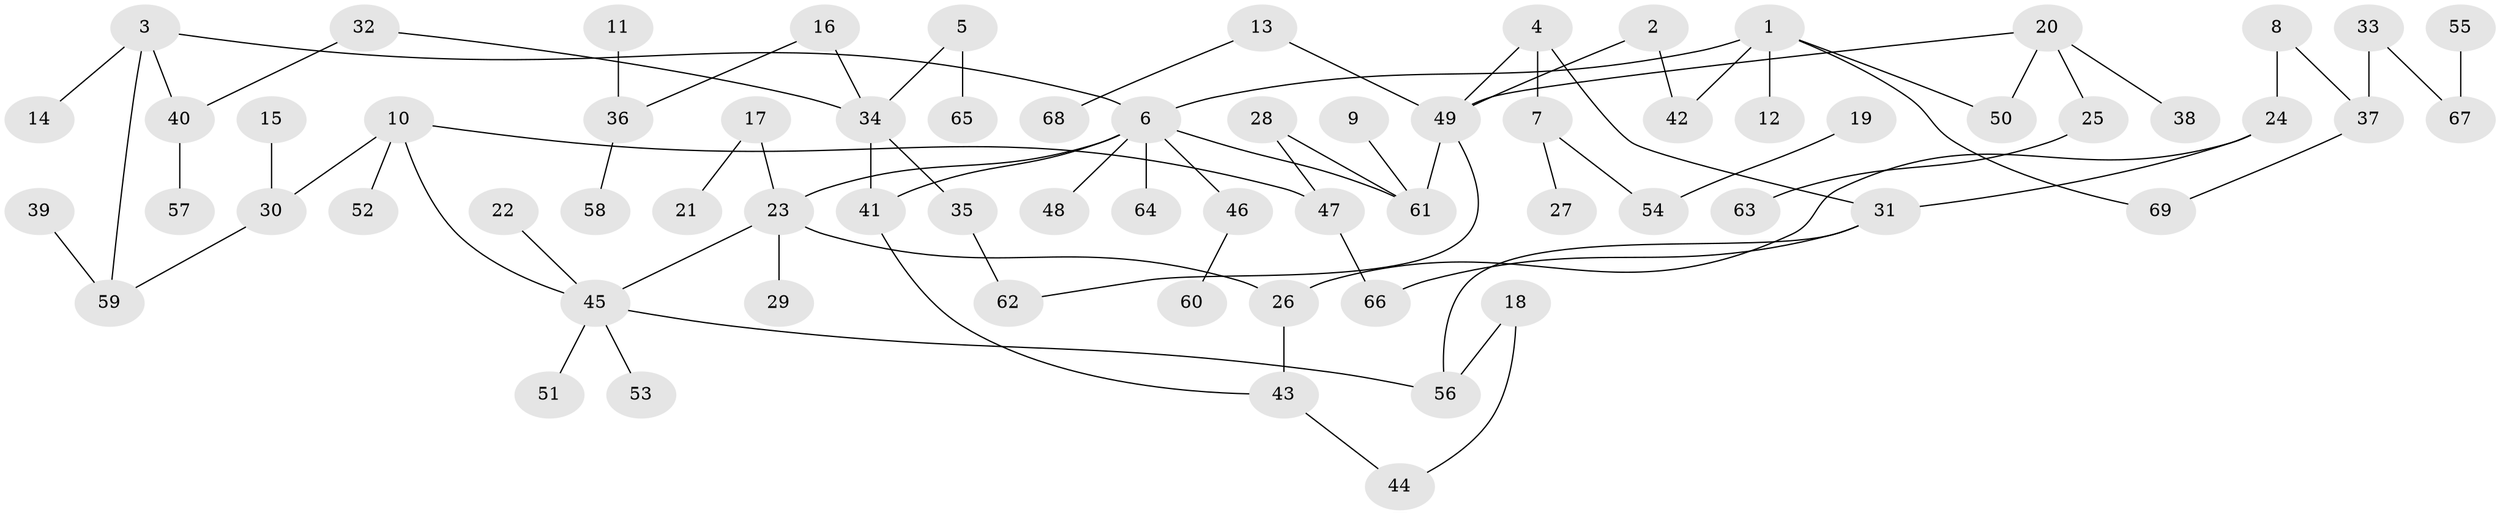 // original degree distribution, {7: 0.014492753623188406, 6: 0.014492753623188406, 8: 0.007246376811594203, 2: 0.2826086956521739, 1: 0.41304347826086957, 5: 0.036231884057971016, 3: 0.17391304347826086, 4: 0.057971014492753624}
// Generated by graph-tools (version 1.1) at 2025/36/03/04/25 23:36:09]
// undirected, 69 vertices, 80 edges
graph export_dot {
  node [color=gray90,style=filled];
  1;
  2;
  3;
  4;
  5;
  6;
  7;
  8;
  9;
  10;
  11;
  12;
  13;
  14;
  15;
  16;
  17;
  18;
  19;
  20;
  21;
  22;
  23;
  24;
  25;
  26;
  27;
  28;
  29;
  30;
  31;
  32;
  33;
  34;
  35;
  36;
  37;
  38;
  39;
  40;
  41;
  42;
  43;
  44;
  45;
  46;
  47;
  48;
  49;
  50;
  51;
  52;
  53;
  54;
  55;
  56;
  57;
  58;
  59;
  60;
  61;
  62;
  63;
  64;
  65;
  66;
  67;
  68;
  69;
  1 -- 6 [weight=1.0];
  1 -- 12 [weight=1.0];
  1 -- 42 [weight=1.0];
  1 -- 50 [weight=1.0];
  1 -- 69 [weight=1.0];
  2 -- 42 [weight=1.0];
  2 -- 49 [weight=1.0];
  3 -- 6 [weight=1.0];
  3 -- 14 [weight=1.0];
  3 -- 40 [weight=1.0];
  3 -- 59 [weight=1.0];
  4 -- 7 [weight=1.0];
  4 -- 31 [weight=1.0];
  4 -- 49 [weight=1.0];
  5 -- 34 [weight=1.0];
  5 -- 65 [weight=1.0];
  6 -- 23 [weight=1.0];
  6 -- 41 [weight=1.0];
  6 -- 46 [weight=1.0];
  6 -- 48 [weight=1.0];
  6 -- 61 [weight=1.0];
  6 -- 64 [weight=1.0];
  7 -- 27 [weight=1.0];
  7 -- 54 [weight=1.0];
  8 -- 24 [weight=1.0];
  8 -- 37 [weight=1.0];
  9 -- 61 [weight=1.0];
  10 -- 30 [weight=1.0];
  10 -- 45 [weight=1.0];
  10 -- 47 [weight=1.0];
  10 -- 52 [weight=1.0];
  11 -- 36 [weight=1.0];
  13 -- 49 [weight=1.0];
  13 -- 68 [weight=1.0];
  15 -- 30 [weight=1.0];
  16 -- 34 [weight=1.0];
  16 -- 36 [weight=1.0];
  17 -- 21 [weight=1.0];
  17 -- 23 [weight=1.0];
  18 -- 44 [weight=1.0];
  18 -- 56 [weight=1.0];
  19 -- 54 [weight=1.0];
  20 -- 25 [weight=1.0];
  20 -- 38 [weight=1.0];
  20 -- 49 [weight=1.0];
  20 -- 50 [weight=1.0];
  22 -- 45 [weight=1.0];
  23 -- 26 [weight=1.0];
  23 -- 29 [weight=1.0];
  23 -- 45 [weight=1.0];
  24 -- 26 [weight=1.0];
  24 -- 31 [weight=1.0];
  25 -- 63 [weight=1.0];
  26 -- 43 [weight=1.0];
  28 -- 47 [weight=1.0];
  28 -- 61 [weight=1.0];
  30 -- 59 [weight=1.0];
  31 -- 56 [weight=1.0];
  31 -- 66 [weight=1.0];
  32 -- 34 [weight=1.0];
  32 -- 40 [weight=1.0];
  33 -- 37 [weight=1.0];
  33 -- 67 [weight=1.0];
  34 -- 35 [weight=1.0];
  34 -- 41 [weight=1.0];
  35 -- 62 [weight=1.0];
  36 -- 58 [weight=1.0];
  37 -- 69 [weight=1.0];
  39 -- 59 [weight=1.0];
  40 -- 57 [weight=1.0];
  41 -- 43 [weight=1.0];
  43 -- 44 [weight=1.0];
  45 -- 51 [weight=1.0];
  45 -- 53 [weight=1.0];
  45 -- 56 [weight=1.0];
  46 -- 60 [weight=1.0];
  47 -- 66 [weight=1.0];
  49 -- 61 [weight=1.0];
  49 -- 62 [weight=1.0];
  55 -- 67 [weight=1.0];
}

